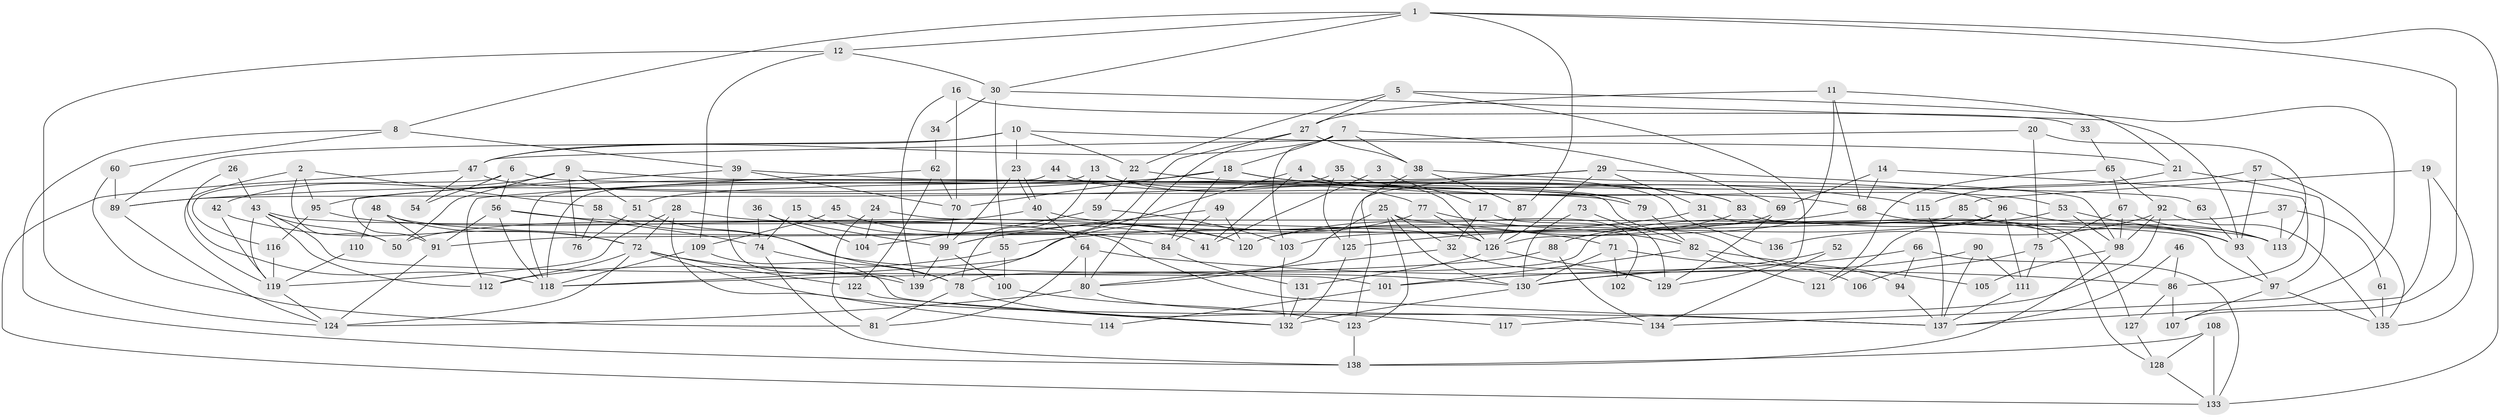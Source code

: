 // coarse degree distribution, {4: 0.2653061224489796, 7: 0.061224489795918366, 3: 0.1836734693877551, 17: 0.01020408163265306, 5: 0.14285714285714285, 14: 0.01020408163265306, 9: 0.02040816326530612, 10: 0.030612244897959183, 2: 0.15306122448979592, 6: 0.10204081632653061, 13: 0.01020408163265306, 8: 0.01020408163265306}
// Generated by graph-tools (version 1.1) at 2025/51/03/04/25 22:51:14]
// undirected, 139 vertices, 278 edges
graph export_dot {
  node [color=gray90,style=filled];
  1;
  2;
  3;
  4;
  5;
  6;
  7;
  8;
  9;
  10;
  11;
  12;
  13;
  14;
  15;
  16;
  17;
  18;
  19;
  20;
  21;
  22;
  23;
  24;
  25;
  26;
  27;
  28;
  29;
  30;
  31;
  32;
  33;
  34;
  35;
  36;
  37;
  38;
  39;
  40;
  41;
  42;
  43;
  44;
  45;
  46;
  47;
  48;
  49;
  50;
  51;
  52;
  53;
  54;
  55;
  56;
  57;
  58;
  59;
  60;
  61;
  62;
  63;
  64;
  65;
  66;
  67;
  68;
  69;
  70;
  71;
  72;
  73;
  74;
  75;
  76;
  77;
  78;
  79;
  80;
  81;
  82;
  83;
  84;
  85;
  86;
  87;
  88;
  89;
  90;
  91;
  92;
  93;
  94;
  95;
  96;
  97;
  98;
  99;
  100;
  101;
  102;
  103;
  104;
  105;
  106;
  107;
  108;
  109;
  110;
  111;
  112;
  113;
  114;
  115;
  116;
  117;
  118;
  119;
  120;
  121;
  122;
  123;
  124;
  125;
  126;
  127;
  128;
  129;
  130;
  131;
  132;
  133;
  134;
  135;
  136;
  137;
  138;
  139;
  1 -- 30;
  1 -- 8;
  1 -- 12;
  1 -- 87;
  1 -- 107;
  1 -- 133;
  2 -- 119;
  2 -- 50;
  2 -- 58;
  2 -- 95;
  3 -- 17;
  3 -- 41;
  4 -- 139;
  4 -- 126;
  4 -- 41;
  4 -- 68;
  5 -- 22;
  5 -- 27;
  5 -- 129;
  5 -- 134;
  6 -- 116;
  6 -- 56;
  6 -- 54;
  6 -- 94;
  7 -- 103;
  7 -- 47;
  7 -- 18;
  7 -- 38;
  7 -- 69;
  8 -- 39;
  8 -- 138;
  8 -- 60;
  9 -- 51;
  9 -- 42;
  9 -- 50;
  9 -- 63;
  9 -- 76;
  10 -- 89;
  10 -- 23;
  10 -- 21;
  10 -- 22;
  10 -- 47;
  11 -- 68;
  11 -- 27;
  11 -- 21;
  11 -- 126;
  12 -- 124;
  12 -- 30;
  12 -- 109;
  13 -- 78;
  13 -- 118;
  13 -- 77;
  13 -- 136;
  14 -- 68;
  14 -- 86;
  14 -- 69;
  15 -- 84;
  15 -- 74;
  16 -- 70;
  16 -- 139;
  16 -- 33;
  17 -- 32;
  17 -- 129;
  18 -- 115;
  18 -- 70;
  18 -- 83;
  18 -- 84;
  18 -- 89;
  19 -- 135;
  19 -- 85;
  19 -- 137;
  20 -- 47;
  20 -- 113;
  20 -- 75;
  21 -- 97;
  21 -- 115;
  22 -- 83;
  22 -- 59;
  23 -- 40;
  23 -- 40;
  23 -- 99;
  24 -- 97;
  24 -- 81;
  24 -- 104;
  25 -- 130;
  25 -- 80;
  25 -- 32;
  25 -- 102;
  25 -- 123;
  26 -- 43;
  26 -- 118;
  27 -- 38;
  27 -- 80;
  27 -- 99;
  28 -- 119;
  28 -- 72;
  28 -- 41;
  28 -- 114;
  29 -- 126;
  29 -- 98;
  29 -- 31;
  29 -- 51;
  29 -- 125;
  30 -- 93;
  30 -- 34;
  30 -- 55;
  31 -- 55;
  31 -- 128;
  32 -- 129;
  32 -- 80;
  33 -- 65;
  34 -- 62;
  35 -- 53;
  35 -- 89;
  35 -- 125;
  36 -- 104;
  36 -- 99;
  36 -- 74;
  37 -- 78;
  37 -- 113;
  37 -- 61;
  38 -- 87;
  38 -- 96;
  38 -- 123;
  39 -- 139;
  39 -- 79;
  39 -- 70;
  39 -- 91;
  40 -- 50;
  40 -- 64;
  40 -- 71;
  42 -- 72;
  42 -- 119;
  43 -- 126;
  43 -- 112;
  43 -- 50;
  43 -- 101;
  43 -- 119;
  44 -- 118;
  44 -- 79;
  45 -- 109;
  45 -- 120;
  46 -- 86;
  46 -- 137;
  47 -- 133;
  47 -- 54;
  47 -- 79;
  48 -- 113;
  48 -- 91;
  48 -- 72;
  48 -- 110;
  49 -- 99;
  49 -- 84;
  49 -- 120;
  51 -- 78;
  51 -- 76;
  52 -- 130;
  52 -- 134;
  53 -- 98;
  53 -- 88;
  53 -- 93;
  55 -- 100;
  55 -- 112;
  56 -- 118;
  56 -- 137;
  56 -- 74;
  56 -- 91;
  57 -- 93;
  57 -- 95;
  57 -- 135;
  58 -- 76;
  58 -- 130;
  59 -- 103;
  59 -- 104;
  60 -- 89;
  60 -- 81;
  61 -- 135;
  62 -- 70;
  62 -- 122;
  62 -- 112;
  63 -- 93;
  64 -- 80;
  64 -- 81;
  64 -- 86;
  65 -- 121;
  65 -- 67;
  65 -- 92;
  66 -- 133;
  66 -- 94;
  66 -- 101;
  67 -- 75;
  67 -- 98;
  67 -- 113;
  68 -- 125;
  68 -- 93;
  69 -- 103;
  69 -- 129;
  70 -- 99;
  71 -- 130;
  71 -- 102;
  71 -- 106;
  72 -- 112;
  72 -- 122;
  72 -- 124;
  72 -- 137;
  72 -- 139;
  73 -- 82;
  73 -- 130;
  74 -- 78;
  74 -- 138;
  75 -- 111;
  75 -- 106;
  77 -- 126;
  77 -- 82;
  77 -- 118;
  78 -- 81;
  78 -- 117;
  79 -- 82;
  80 -- 124;
  80 -- 134;
  82 -- 101;
  82 -- 105;
  82 -- 121;
  83 -- 127;
  83 -- 120;
  84 -- 131;
  85 -- 91;
  85 -- 93;
  86 -- 107;
  86 -- 127;
  87 -- 126;
  88 -- 118;
  88 -- 134;
  89 -- 124;
  90 -- 137;
  90 -- 111;
  90 -- 130;
  91 -- 124;
  92 -- 135;
  92 -- 98;
  92 -- 117;
  92 -- 136;
  93 -- 97;
  94 -- 137;
  95 -- 120;
  95 -- 116;
  96 -- 120;
  96 -- 111;
  96 -- 113;
  96 -- 121;
  97 -- 107;
  97 -- 135;
  98 -- 138;
  98 -- 105;
  99 -- 100;
  99 -- 139;
  100 -- 123;
  101 -- 114;
  103 -- 132;
  108 -- 138;
  108 -- 128;
  108 -- 133;
  109 -- 132;
  109 -- 118;
  110 -- 119;
  111 -- 137;
  115 -- 137;
  116 -- 119;
  119 -- 124;
  122 -- 132;
  123 -- 138;
  125 -- 132;
  126 -- 129;
  126 -- 131;
  127 -- 128;
  128 -- 133;
  130 -- 132;
  131 -- 132;
}
